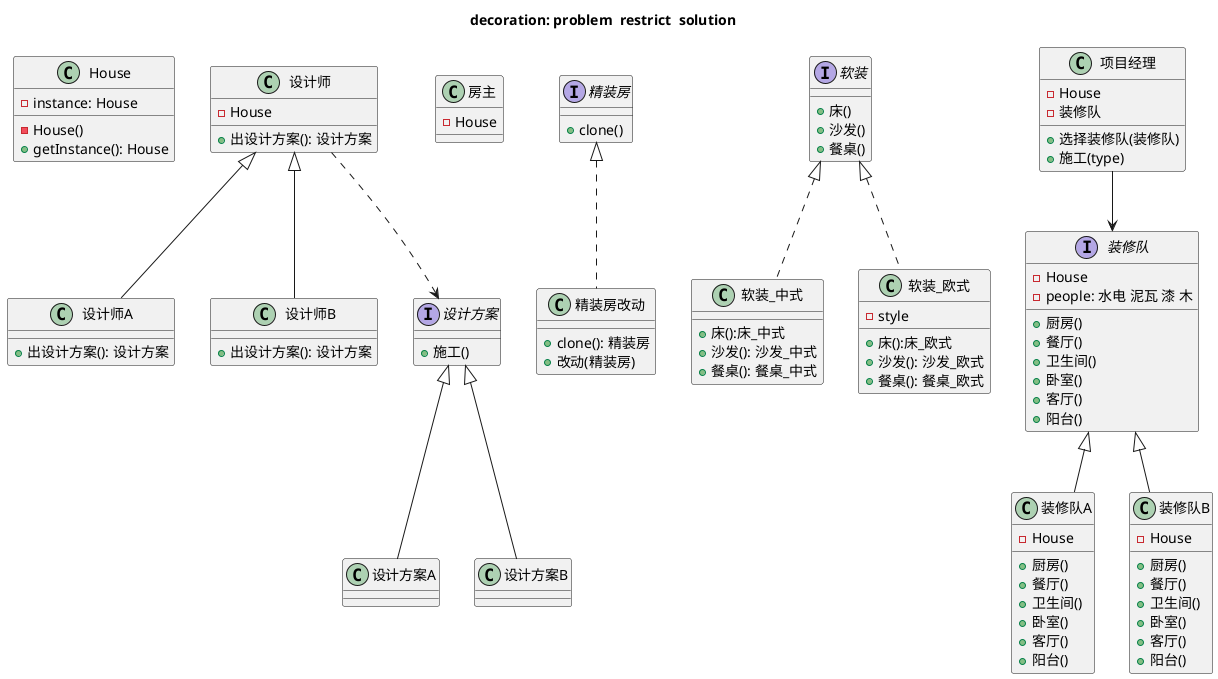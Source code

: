 @startuml

title decoration: problem  restrict  solution

' style:
' 欧式 https://img2.baidu.com/it/u=4187754476,1011644890&fm=26&fmt=auto
' 北欧 https://img0.baidu.com/it/u=3106028269,2417631281&fm=26&fmt=auto
' 中式 https://img0.baidu.com/it/u=2931126506,2657032271&fm=224&fmt=auto&gp=0.jpg
' 现代 https://img0.baidu.com/it/u=1774551207,2219471492&fm=26&fmt=auto
' 其他 https://img0.baidu.com/it/u=2755057357,2182906379&fm=26&fmt=auto



class House{
    - instance: House
    - House()
    + getInstance(): House

}
设计师 <|-- 设计师A
设计师 <|-- 设计师B

设计师 ..> 设计方案

设计方案 <|-- 设计方案A
设计方案 <|-- 设计方案B

class 设计师{
    - House
    + 出设计方案(): 设计方案
}

class 设计师A
{
    + 出设计方案(): 设计方案
}

class 设计师B
{
    + 出设计方案(): 设计方案
}

interface 设计方案{
    + 施工()
}

Class 房主{
    - House
}

精装房 <|.. 精装房改动
interface 精装房{
    + clone()
}

class 精装房改动{
    + clone(): 精装房
    + 改动(精装房)
}
软装 <|.. 软装_中式
软装 <|.. 软装_欧式

interface 软装{
    + 床()
    + 沙发()
    + 餐桌()

}

class 软装_中式{
    + 床():床_中式
    + 沙发(): 沙发_中式
    + 餐桌(): 餐桌_中式
}
class 软装_欧式{
    - style
    + 床():床_欧式
    + 沙发(): 沙发_欧式
    + 餐桌(): 餐桌_欧式
}

项目经理 --> 装修队

class 项目经理{
    - House
    - 装修队
    + 选择装修队(装修队)
    + 施工(type)
}

装修队 <|-- 装修队A
装修队 <|-- 装修队B

interface 装修队{
    - House
    - people: 水电 泥瓦 漆 木
    + 厨房()
    + 餐厅()
    + 卫生间()
    + 卧室()
    + 客厅()
    + 阳台()

}

class 装修队A{
    - House
    + 厨房()
    + 餐厅()
    + 卫生间()
    + 卧室()
    + 客厅()
    + 阳台()

}

class 装修队B{
    - House
    + 厨房()
    + 餐厅()
    + 卫生间()
    + 卧室()
    + 客厅()
    + 阳台()

}

@enduml